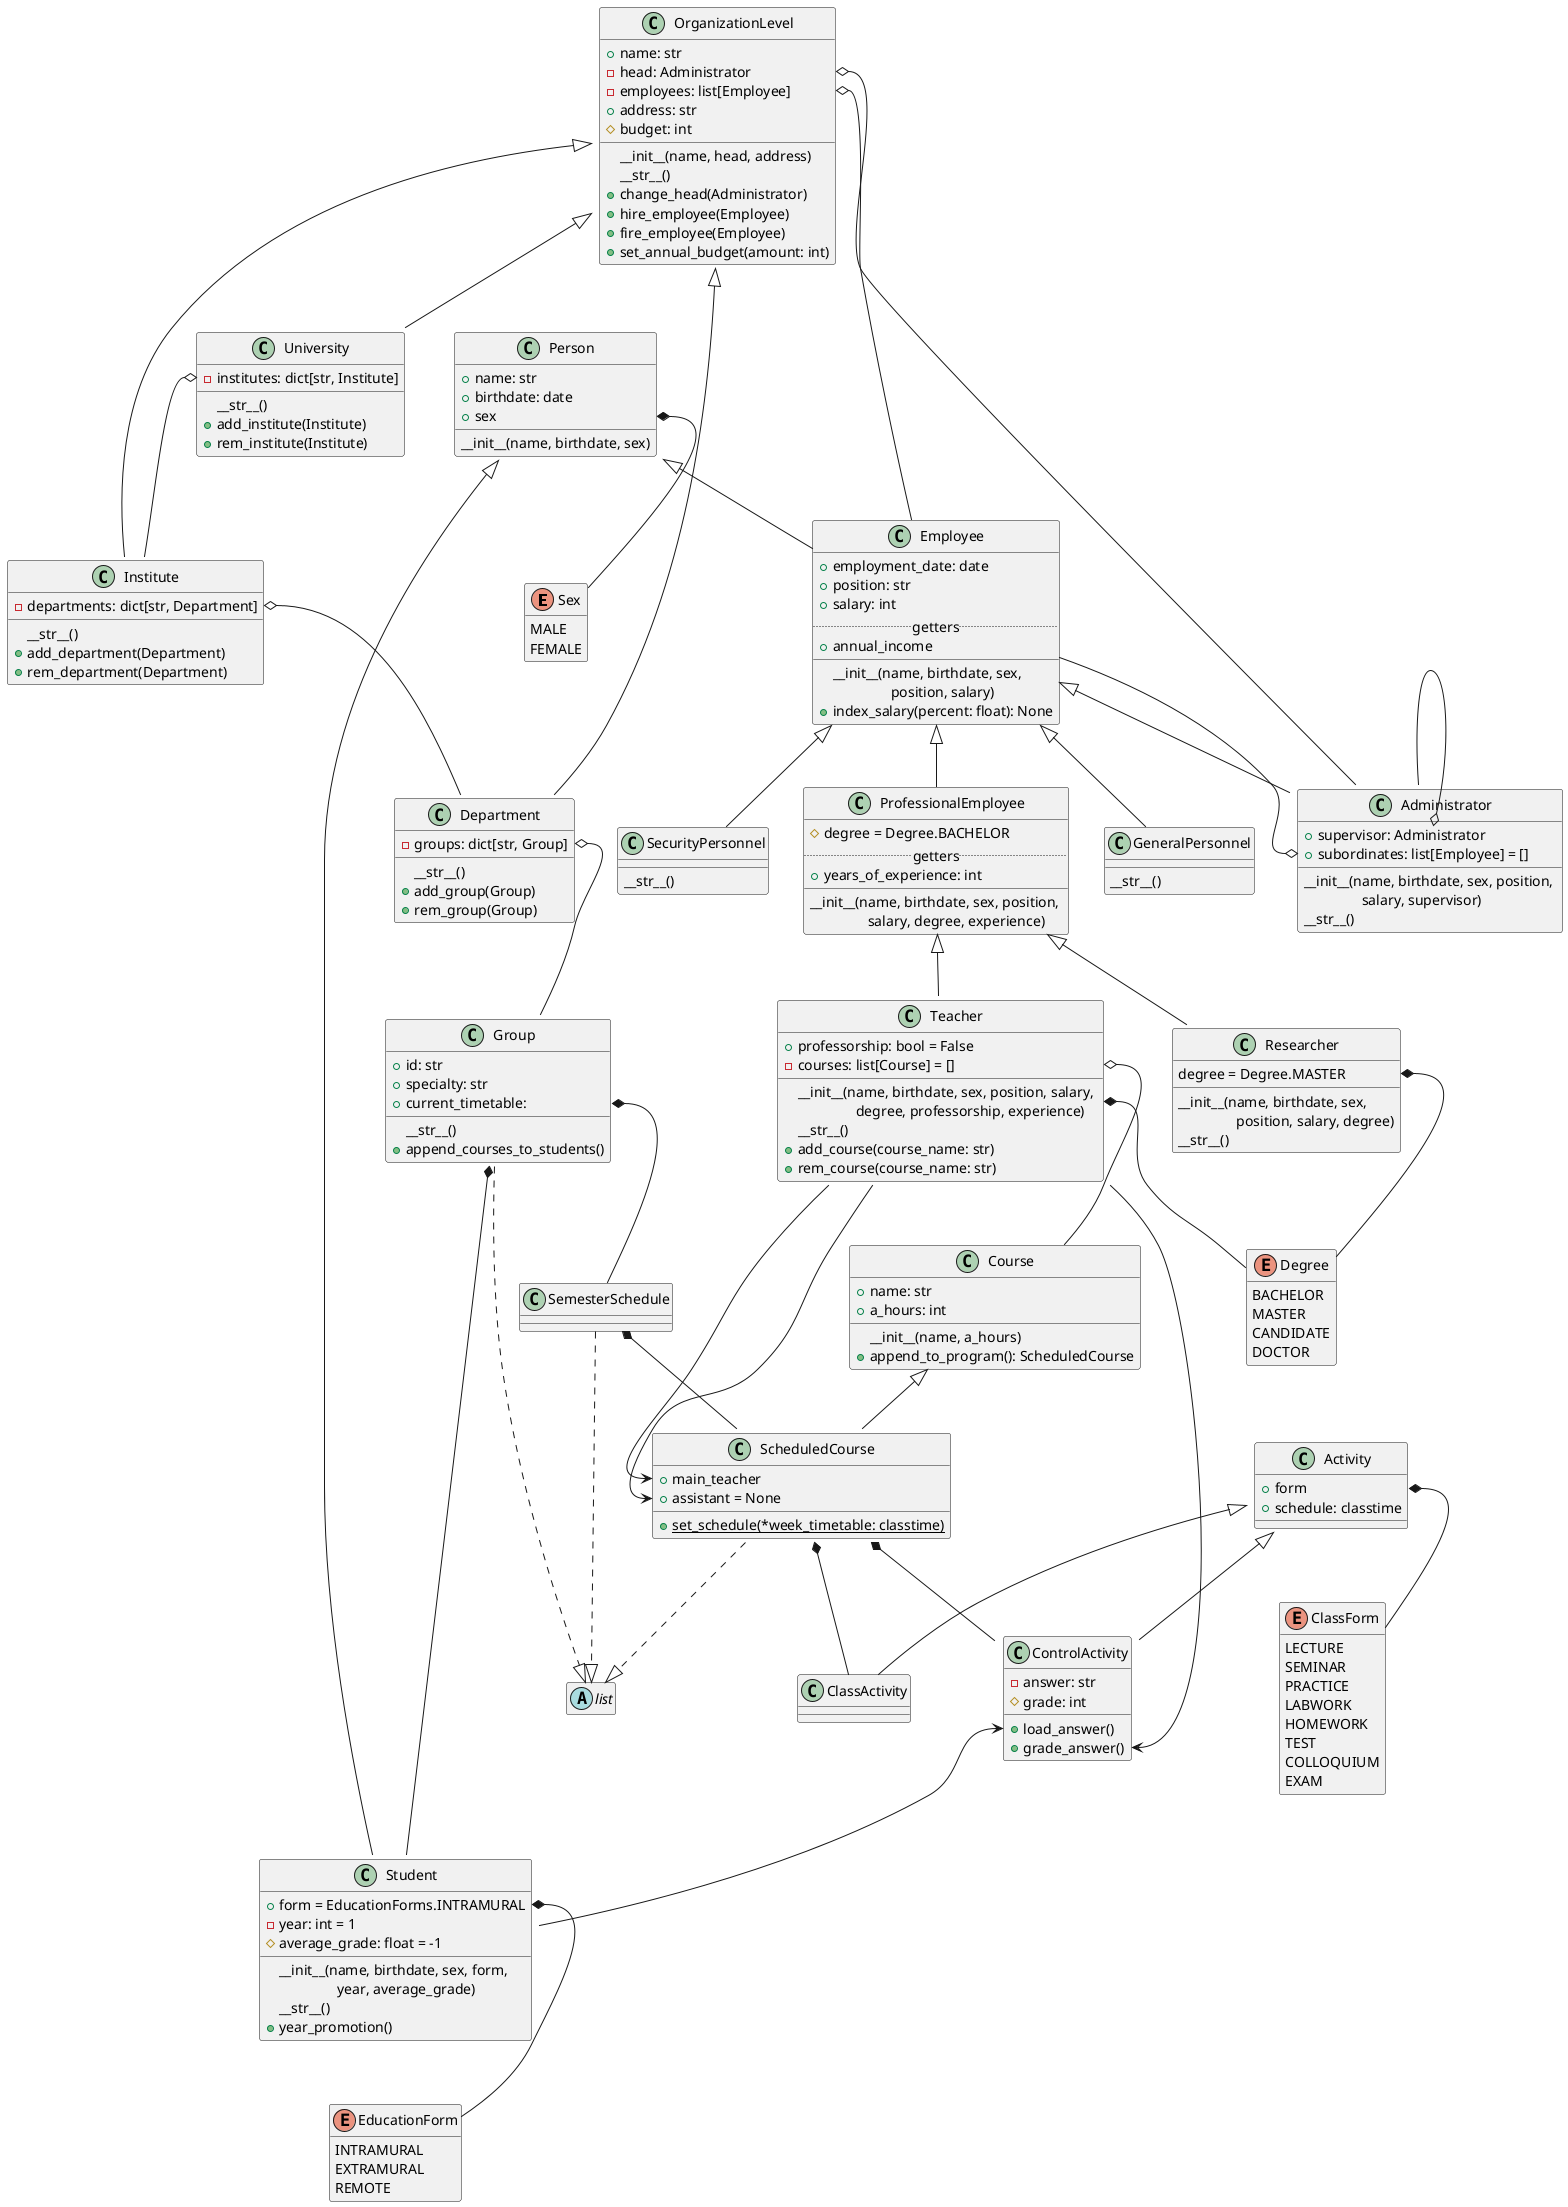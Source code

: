 @startuml
'skinparam groupInheritance 3


enum Sex {
    MALE
    FEMALE
}
hide Sex empty members


enum Degree {
    BACHELOR
    MASTER
    CANDIDATE
    DOCTOR
}
hide Degree empty members


enum EducationForm {
    INTRAMURAL
    EXTRAMURAL
    REMOTE
}
hide EducationForm empty members


enum ClassForm {
    LECTURE
    SEMINAR
    PRACTICE
    LABWORK
    HOMEWORK
    TEST
    COLLOQUIUM
    EXAM
}
hide ClassForm empty members


abstract list
hide list empty members


abstract dict
hide dict empty members
hide dict



class OrganizationLevel {
    +name: str
    -head: Administrator
    -employees: list[Employee]
    +address: str
    #budget: int
    __init__(name, head, address)
    __str__()
    +change_head(Administrator)
    +hire_employee(Employee)
    +fire_employee(Employee)
    +set_annual_budget(amount: int)
}
OrganizationLevel <|-- University
OrganizationLevel <|-- Institute
OrganizationLevel <|-- Department
OrganizationLevel::head o-- Administrator
OrganizationLevel::employees o-- Employee

University::institutes o-- Institute


class University {
    -institutes: dict[str, Institute]
    __str__()
    +add_institute(Institute)
    +rem_institute(Institute)
}


class Institute {
    -departments: dict[str, Department]
    __str__()
    +add_department(Department)
    +rem_department(Department)
}
Institute::departments o-- Department


class Department {
    -groups: dict[str, Group]
    __str__()
    +add_group(Group)
    +rem_group(Group)
}
Department::groups o-- Group


class Group {
    +id: str
    +specialty: str
    +current_timetable:
    __str__()
    +append_courses_to_students()
}
Group ..|> list
Group *-- Student
Group::current_timetable *-- SemesterSchedule



class SemesterSchedule
SemesterSchedule ..|> list
SemesterSchedule *-- ScheduledCourse


class Course {
    +name: str
    +a_hours: int
    __init__(name, a_hours)
    +append_to_program(): ScheduledCourse
}
Course <|-- ScheduledCourse


class ScheduledCourse {
'    +schedule: list[Activity]
    +main_teacher
    +assistant = None
    {static} +set_schedule(*week_timetable: classtime)
}
ScheduledCourse ..|> list
ScheduledCourse *-- ClassActivity
ScheduledCourse *-- ControlActivity
ScheduledCourse::main_teacher <-- Teacher
ScheduledCourse::assistant <-- Teacher
'note left of ScheduledCourse::schedule
'    classtime = tuple[datetime, timedelta]
'end note


class Activity {
    +form
    +schedule: classtime
}
Activity <|-- ClassActivity
Activity <|-- ControlActivity
Activity::form *-- ClassForm


class ClassActivity


class ControlActivity {
    -answer: str
    #grade: int
    +load_answer()
    +grade_answer()
}
ControlActivity::load_answer <-- Student
ControlActivity::grade_answer <-- Teacher



class Student {
    +form = EducationForms.INTRAMURAL
    -year: int = 1
    #average_grade: float = -1
    __init__(name, birthdate, sex, form, \n\t\tyear, average_grade)
    __str__()
    +year_promotion()
}
Student::form *-- EducationForm


class Teacher {
    +professorship: bool = False
    -courses: list[Course] = []
    __init__(name, birthdate, sex, position, salary, \n\t\tdegree, professorship, experience)
    __str__()
    +add_course(course_name: str)
    +rem_course(course_name: str)
}
Teacher::degree *-- Degree
Teacher::courses o-- Course


class Researcher {
    degree = Degree.MASTER
    __init__(name, birthdate, sex, \n\t\tposition, salary, degree)
    __str__()
}
Researcher::degree *-- Degree


class ProfessionalEmployee {
    #degree = Degree.BACHELOR
    .. getters ..
    +years_of_experience: int
    __
    __init__(name, birthdate, sex, position, \n\t\tsalary, degree, experience)
}
ProfessionalEmployee <|-- Teacher
ProfessionalEmployee <|-- Researcher


class Administrator {
    +supervisor: Administrator
    +subordinates: list[Employee] = []
    __init__(name, birthdate, sex, position, \n\t\tsalary, supervisor)
    __str__()
}
Administrator::supervisor o-- Administrator
Administrator::subordinates o-- Employee


class GeneralPersonnel
GeneralPersonnel : __str__()

class SecurityPersonnel
SecurityPersonnel : __str__()


class Employee {
    +employment_date: date
    +position: str
    +salary: int
    .. getters ..
    +annual_income
    __
    __init__(name, birthdate, sex, \n\t\tposition, salary)
    +index_salary(percent: float): None
}
Employee <|-- SecurityPersonnel
Employee <|-- GeneralPersonnel
Employee <|-- Administrator
Employee <|-- ProfessionalEmployee


class Person {
    +name: str
    +birthdate: date
    +sex
    __init__(name, birthdate, sex)
}
Person::sex *-- Sex
Person <|-- Employee
Person <|-- Student


@enduml